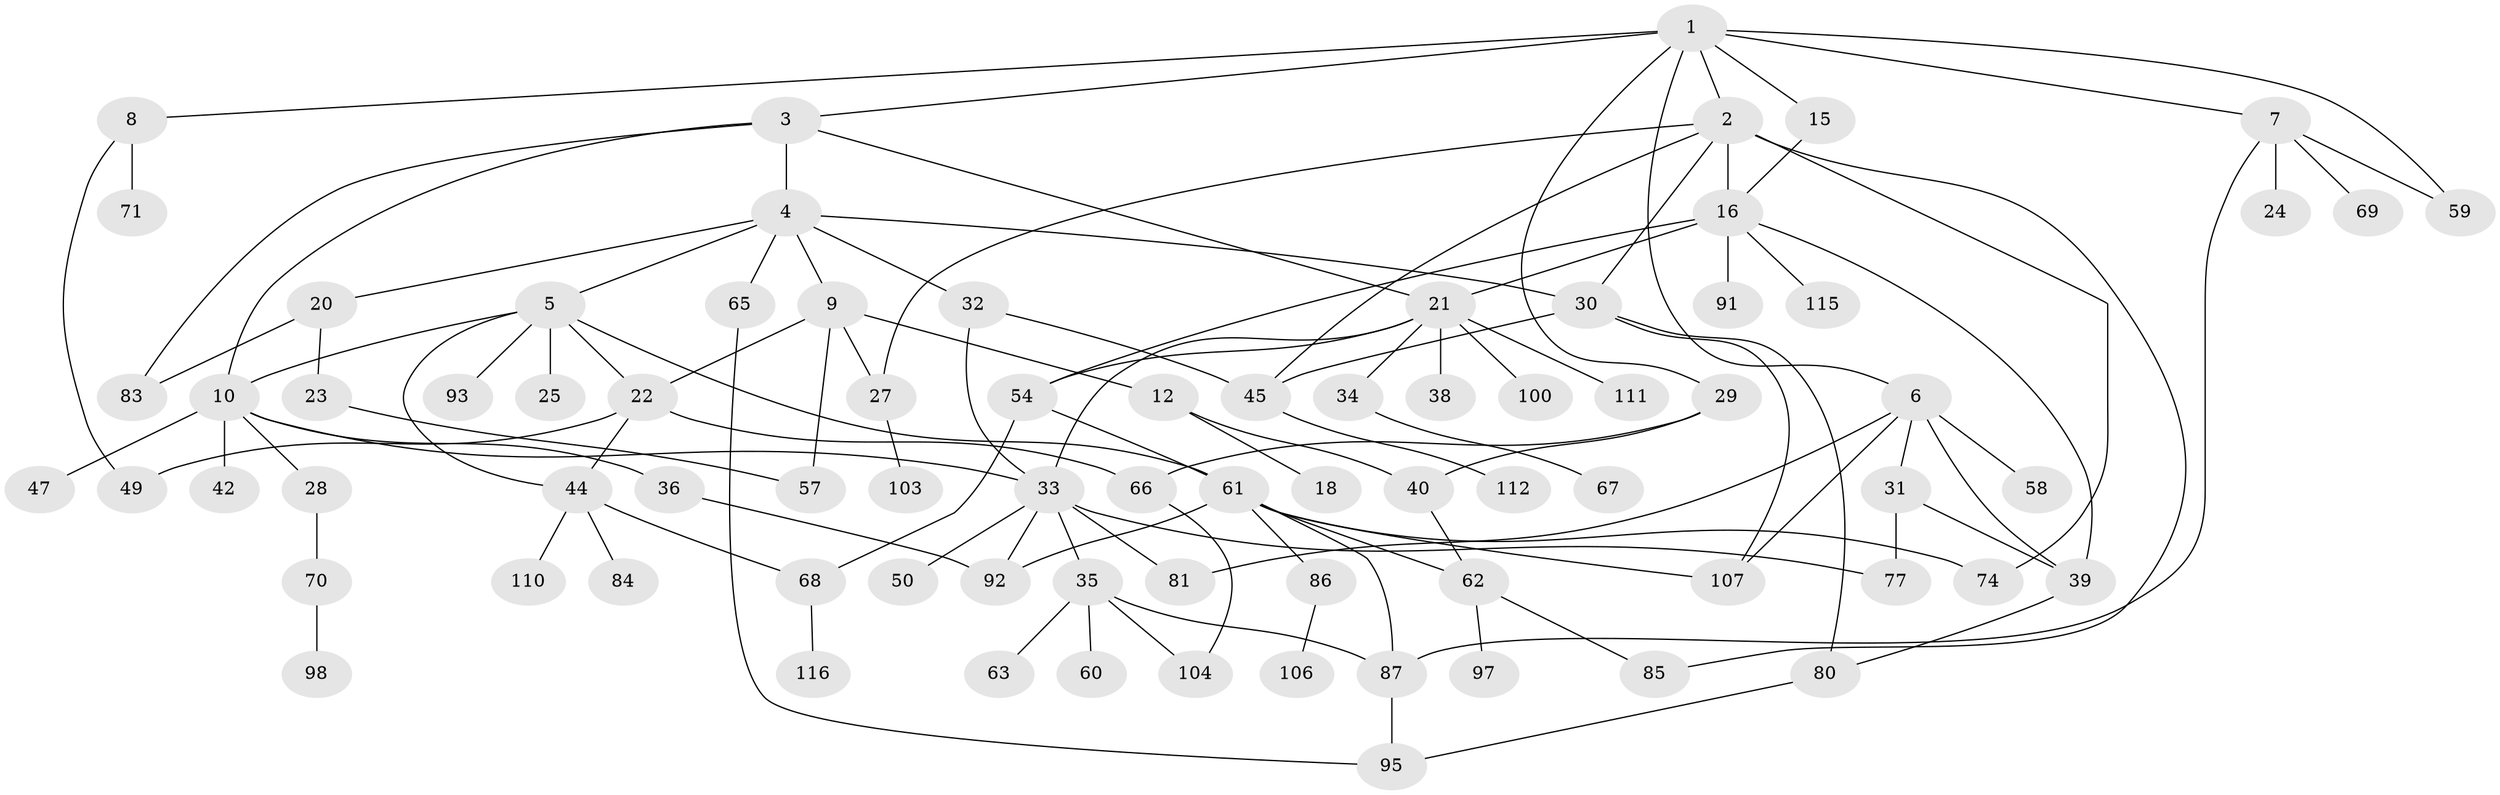 // original degree distribution, {9: 0.008620689655172414, 5: 0.07758620689655173, 6: 0.034482758620689655, 7: 0.017241379310344827, 3: 0.23275862068965517, 4: 0.08620689655172414, 2: 0.2413793103448276, 1: 0.3017241379310345}
// Generated by graph-tools (version 1.1) at 2025/10/02/27/25 16:10:55]
// undirected, 79 vertices, 115 edges
graph export_dot {
graph [start="1"]
  node [color=gray90,style=filled];
  1 [super="+41"];
  2 [super="+14"];
  3 [super="+79"];
  4 [super="+13"];
  5 [super="+51"];
  6 [super="+11"];
  7 [super="+64"];
  8 [super="+90"];
  9 [super="+37"];
  10 [super="+17"];
  12 [super="+19"];
  15;
  16 [super="+73"];
  18;
  20 [super="+55"];
  21 [super="+26"];
  22 [super="+52"];
  23;
  24;
  25 [super="+78"];
  27 [super="+56"];
  28 [super="+105"];
  29;
  30 [super="+46"];
  31 [super="+48"];
  32 [super="+96"];
  33 [super="+43"];
  34;
  35 [super="+53"];
  36;
  38;
  39 [super="+113"];
  40 [super="+88"];
  42;
  44 [super="+114"];
  45 [super="+108"];
  47;
  49;
  50;
  54;
  57 [super="+89"];
  58;
  59 [super="+76"];
  60;
  61 [super="+75"];
  62 [super="+82"];
  63;
  65 [super="+72"];
  66 [super="+99"];
  67;
  68;
  69;
  70;
  71;
  74;
  77;
  80;
  81 [super="+102"];
  83;
  84;
  85;
  86 [super="+94"];
  87;
  91;
  92 [super="+109"];
  93;
  95 [super="+101"];
  97;
  98;
  100;
  103;
  104;
  106;
  107;
  110;
  111;
  112;
  115;
  116;
  1 -- 2;
  1 -- 3;
  1 -- 6;
  1 -- 7;
  1 -- 8;
  1 -- 15;
  1 -- 29;
  1 -- 59;
  2 -- 74;
  2 -- 85;
  2 -- 16;
  2 -- 45;
  2 -- 30;
  2 -- 27;
  3 -- 4;
  3 -- 83;
  3 -- 10;
  3 -- 21;
  4 -- 5;
  4 -- 9;
  4 -- 20;
  4 -- 30;
  4 -- 32;
  4 -- 65;
  5 -- 10;
  5 -- 22;
  5 -- 25;
  5 -- 44;
  5 -- 61;
  5 -- 93;
  6 -- 39;
  6 -- 81;
  6 -- 58;
  6 -- 107;
  6 -- 31;
  7 -- 24;
  7 -- 87;
  7 -- 69;
  7 -- 59;
  8 -- 49;
  8 -- 71;
  9 -- 12;
  9 -- 27;
  9 -- 57;
  9 -- 22;
  10 -- 33;
  10 -- 42;
  10 -- 36;
  10 -- 28;
  10 -- 47;
  12 -- 18;
  12 -- 40;
  15 -- 16;
  16 -- 21;
  16 -- 115;
  16 -- 54;
  16 -- 91;
  16 -- 39;
  20 -- 23;
  20 -- 83;
  21 -- 54;
  21 -- 33;
  21 -- 34;
  21 -- 100;
  21 -- 38;
  21 -- 111;
  22 -- 49;
  22 -- 66;
  22 -- 44;
  23 -- 57;
  27 -- 103;
  28 -- 70;
  29 -- 40;
  29 -- 66;
  30 -- 80;
  30 -- 107;
  30 -- 45;
  31 -- 77;
  31 -- 39;
  32 -- 33;
  32 -- 45;
  33 -- 35;
  33 -- 81;
  33 -- 50;
  33 -- 92;
  33 -- 77;
  34 -- 67;
  35 -- 104;
  35 -- 87;
  35 -- 60;
  35 -- 63;
  36 -- 92;
  39 -- 80;
  40 -- 62;
  44 -- 84;
  44 -- 110;
  44 -- 68;
  45 -- 112;
  54 -- 61;
  54 -- 68;
  61 -- 62;
  61 -- 86;
  61 -- 74;
  61 -- 107;
  61 -- 87;
  61 -- 92;
  62 -- 97;
  62 -- 85;
  65 -- 95;
  66 -- 104;
  68 -- 116;
  70 -- 98;
  80 -- 95;
  86 -- 106;
  87 -- 95;
}
